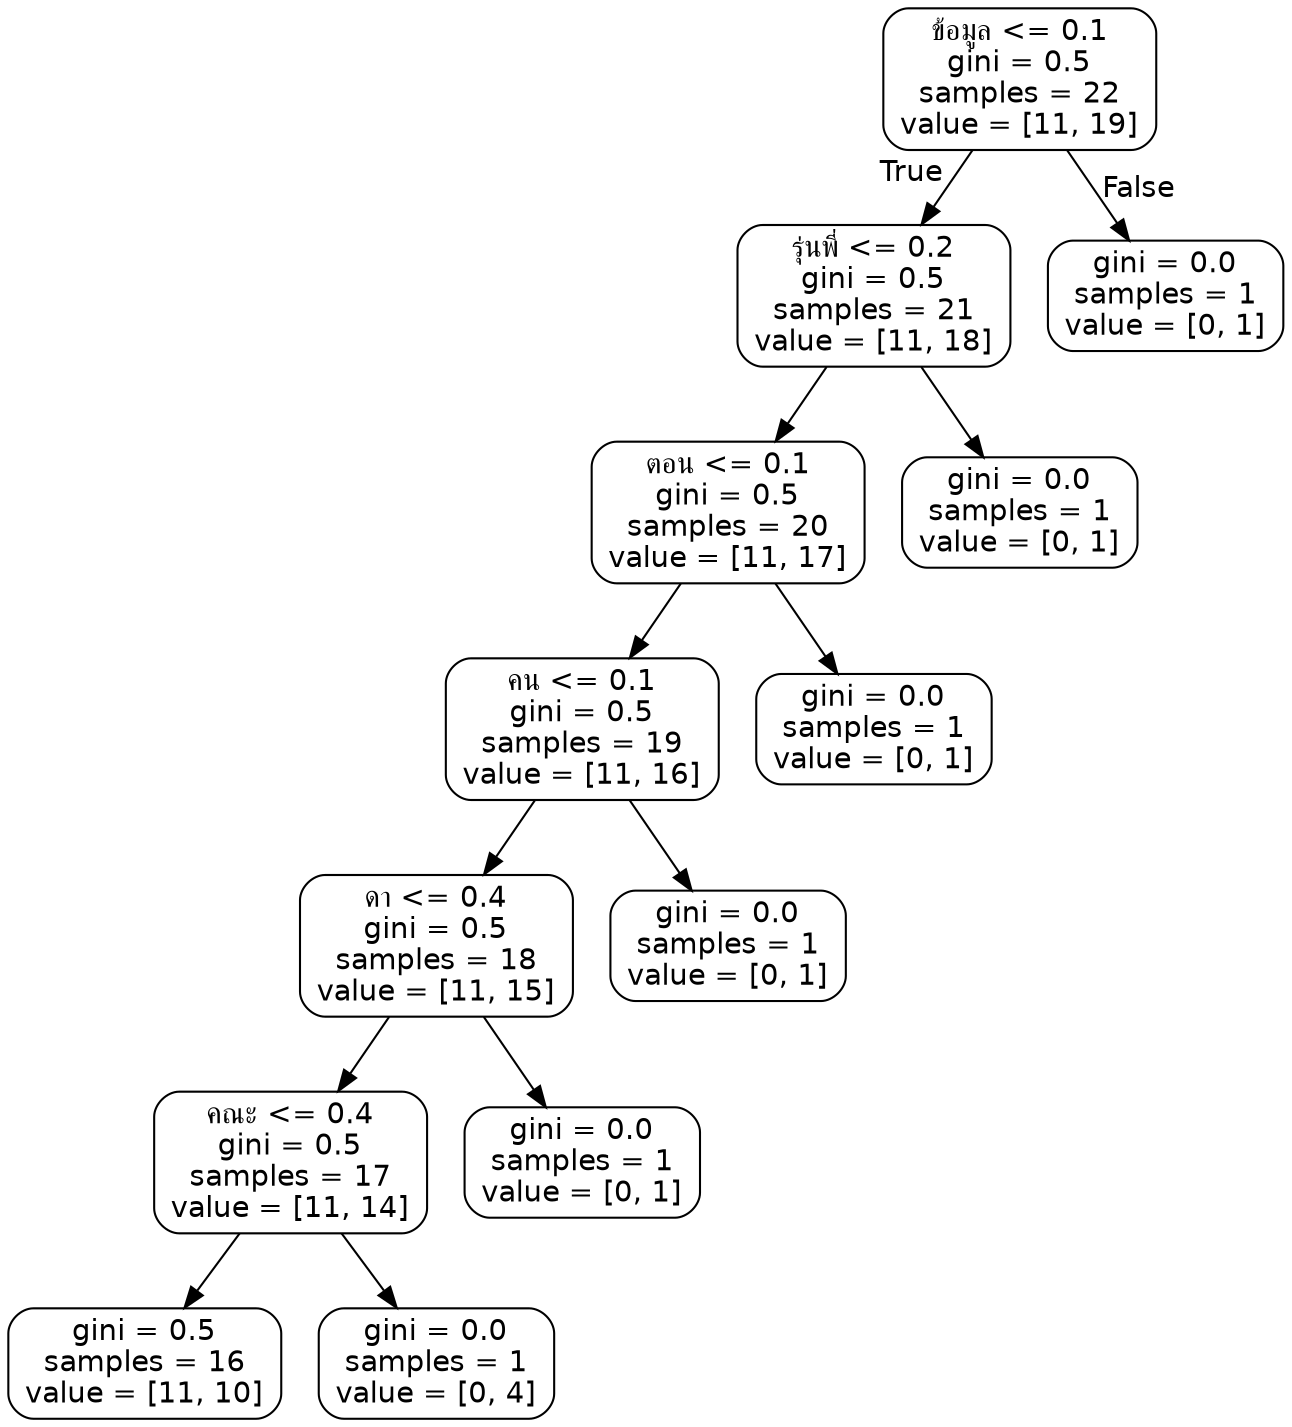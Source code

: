 digraph Tree {
node [shape=box, style="rounded", color="black", fontname=helvetica] ;
edge [fontname=helvetica] ;
0 [label="ข้อมูล <= 0.1\ngini = 0.5\nsamples = 22\nvalue = [11, 19]"] ;
1 [label="รุ่นพี่ <= 0.2\ngini = 0.5\nsamples = 21\nvalue = [11, 18]"] ;
0 -> 1 [labeldistance=2.5, labelangle=45, headlabel="True"] ;
2 [label="ตอน <= 0.1\ngini = 0.5\nsamples = 20\nvalue = [11, 17]"] ;
1 -> 2 ;
3 [label="คน <= 0.1\ngini = 0.5\nsamples = 19\nvalue = [11, 16]"] ;
2 -> 3 ;
4 [label="ดา <= 0.4\ngini = 0.5\nsamples = 18\nvalue = [11, 15]"] ;
3 -> 4 ;
5 [label="คณะ <= 0.4\ngini = 0.5\nsamples = 17\nvalue = [11, 14]"] ;
4 -> 5 ;
6 [label="gini = 0.5\nsamples = 16\nvalue = [11, 10]"] ;
5 -> 6 ;
7 [label="gini = 0.0\nsamples = 1\nvalue = [0, 4]"] ;
5 -> 7 ;
8 [label="gini = 0.0\nsamples = 1\nvalue = [0, 1]"] ;
4 -> 8 ;
9 [label="gini = 0.0\nsamples = 1\nvalue = [0, 1]"] ;
3 -> 9 ;
10 [label="gini = 0.0\nsamples = 1\nvalue = [0, 1]"] ;
2 -> 10 ;
11 [label="gini = 0.0\nsamples = 1\nvalue = [0, 1]"] ;
1 -> 11 ;
12 [label="gini = 0.0\nsamples = 1\nvalue = [0, 1]"] ;
0 -> 12 [labeldistance=2.5, labelangle=-45, headlabel="False"] ;
}